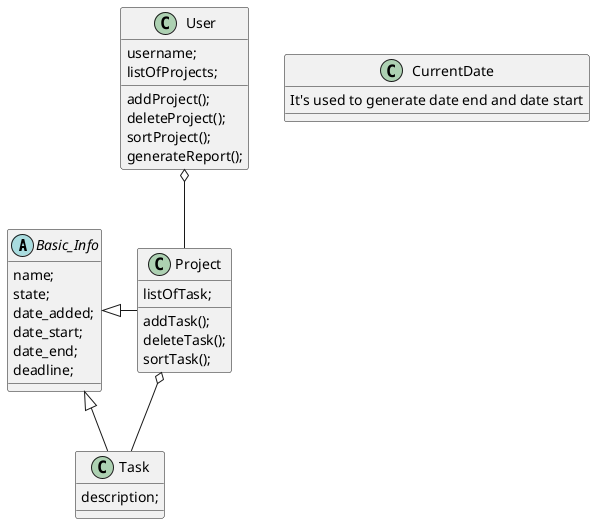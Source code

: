 @startuml
'https://plantuml.com/class-diagram

class Basic_Info
class Task
class User
class Project

Project o-- Task
User o-- Project
Basic_Info <|- Task
Basic_Info <|- Project

abstract class Basic_Info{
name;
state;
date_added;
date_start;
date_end;
deadline;
}

class Task{
description;
}

class Project{
listOfTask;

addTask();
deleteTask();
sortTask();
}

class User{
username;
listOfProjects;
addProject();
deleteProject();
sortProject();
generateReport();
}

class CurrentDate{
It's used to generate date end and date start
}
@enduml

